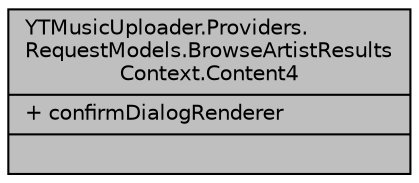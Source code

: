 digraph "YTMusicUploader.Providers.RequestModels.BrowseArtistResultsContext.Content4"
{
 // LATEX_PDF_SIZE
  edge [fontname="Helvetica",fontsize="10",labelfontname="Helvetica",labelfontsize="10"];
  node [fontname="Helvetica",fontsize="10",shape=record];
  Node1 [label="{YTMusicUploader.Providers.\lRequestModels.BrowseArtistResults\lContext.Content4\n|+ confirmDialogRenderer\l|}",height=0.2,width=0.4,color="black", fillcolor="grey75", style="filled", fontcolor="black",tooltip=" "];
}
